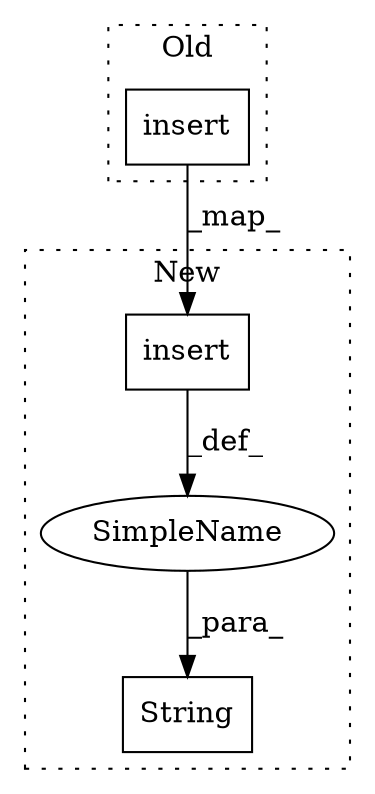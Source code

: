 digraph G {
subgraph cluster0 {
1 [label="insert" a="32" s="1746,1826" l="7,1" shape="box"];
label = "Old";
style="dotted";
}
subgraph cluster1 {
2 [label="insert" a="32" s="1753,1833" l="7,1" shape="box"];
3 [label="String" a="32" s="1740,1834" l="7,1" shape="box"];
4 [label="SimpleName" a="42" s="" l="" shape="ellipse"];
label = "New";
style="dotted";
}
1 -> 2 [label="_map_"];
2 -> 4 [label="_def_"];
4 -> 3 [label="_para_"];
}